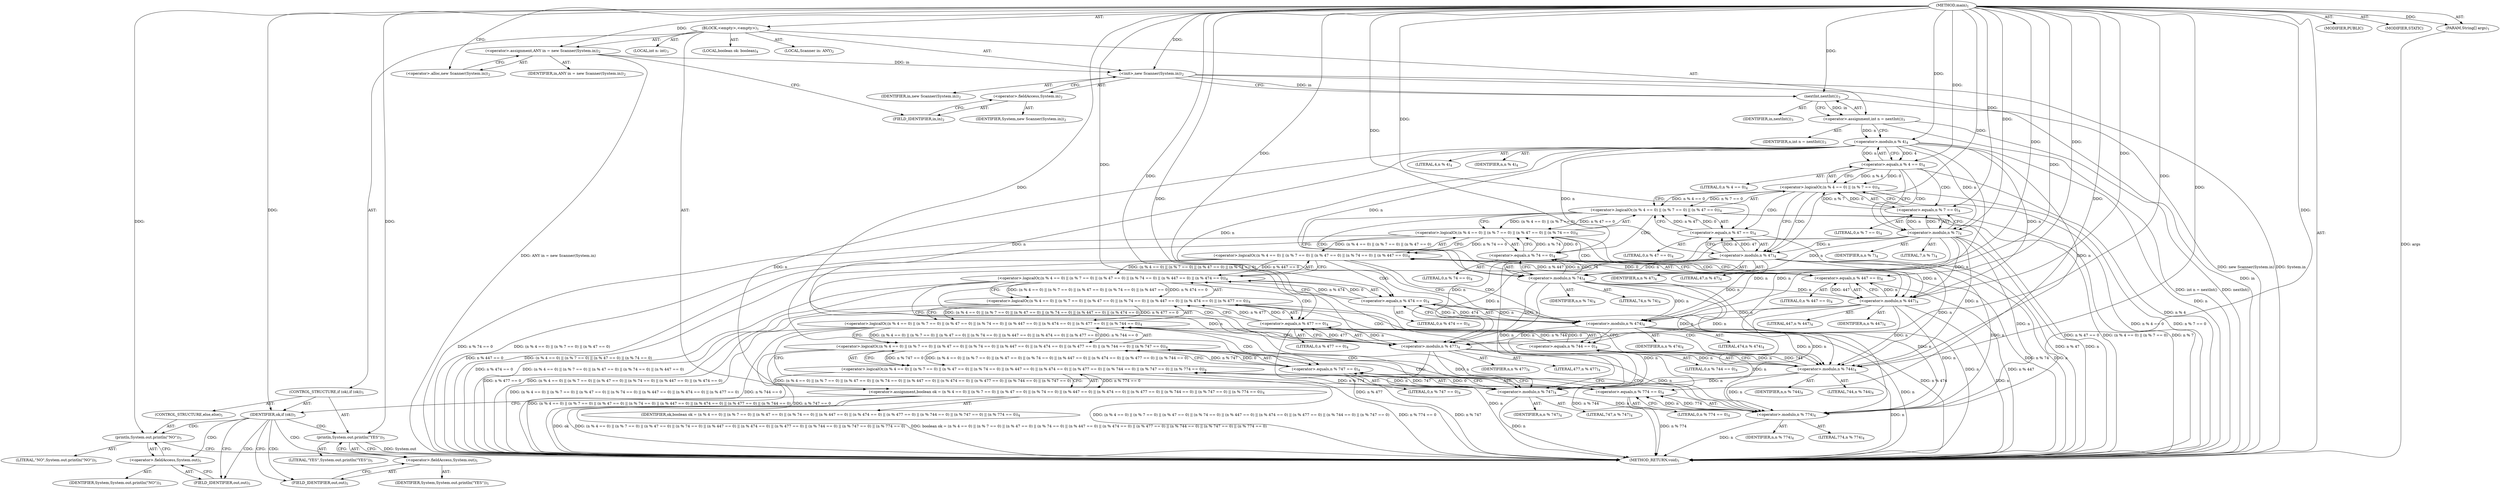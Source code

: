 digraph "main" {  
"19" [label = <(METHOD,main)<SUB>1</SUB>> ]
"20" [label = <(PARAM,String[] args)<SUB>1</SUB>> ]
"21" [label = <(BLOCK,&lt;empty&gt;,&lt;empty&gt;)<SUB>1</SUB>> ]
"4" [label = <(LOCAL,Scanner in: ANY)<SUB>2</SUB>> ]
"22" [label = <(&lt;operator&gt;.assignment,ANY in = new Scanner(System.in))<SUB>2</SUB>> ]
"23" [label = <(IDENTIFIER,in,ANY in = new Scanner(System.in))<SUB>2</SUB>> ]
"24" [label = <(&lt;operator&gt;.alloc,new Scanner(System.in))<SUB>2</SUB>> ]
"25" [label = <(&lt;init&gt;,new Scanner(System.in))<SUB>2</SUB>> ]
"3" [label = <(IDENTIFIER,in,new Scanner(System.in))<SUB>2</SUB>> ]
"26" [label = <(&lt;operator&gt;.fieldAccess,System.in)<SUB>2</SUB>> ]
"27" [label = <(IDENTIFIER,System,new Scanner(System.in))<SUB>2</SUB>> ]
"28" [label = <(FIELD_IDENTIFIER,in,in)<SUB>2</SUB>> ]
"29" [label = <(LOCAL,int n: int)<SUB>3</SUB>> ]
"30" [label = <(&lt;operator&gt;.assignment,int n = nextInt())<SUB>3</SUB>> ]
"31" [label = <(IDENTIFIER,n,int n = nextInt())<SUB>3</SUB>> ]
"32" [label = <(nextInt,nextInt())<SUB>3</SUB>> ]
"33" [label = <(IDENTIFIER,in,nextInt())<SUB>3</SUB>> ]
"34" [label = <(LOCAL,boolean ok: boolean)<SUB>4</SUB>> ]
"35" [label = <(&lt;operator&gt;.assignment,boolean ok = (n % 4 == 0) || (n % 7 == 0) || (n % 47 == 0) || (n % 74 == 0) || (n % 447 == 0) || (n % 474 == 0) || (n % 477 == 0) || (n % 744 == 0) || (n % 747 == 0) || (n % 774 == 0))<SUB>4</SUB>> ]
"36" [label = <(IDENTIFIER,ok,boolean ok = (n % 4 == 0) || (n % 7 == 0) || (n % 47 == 0) || (n % 74 == 0) || (n % 447 == 0) || (n % 474 == 0) || (n % 477 == 0) || (n % 744 == 0) || (n % 747 == 0) || (n % 774 == 0))<SUB>4</SUB>> ]
"37" [label = <(&lt;operator&gt;.logicalOr,(n % 4 == 0) || (n % 7 == 0) || (n % 47 == 0) || (n % 74 == 0) || (n % 447 == 0) || (n % 474 == 0) || (n % 477 == 0) || (n % 744 == 0) || (n % 747 == 0) || (n % 774 == 0))<SUB>4</SUB>> ]
"38" [label = <(&lt;operator&gt;.logicalOr,(n % 4 == 0) || (n % 7 == 0) || (n % 47 == 0) || (n % 74 == 0) || (n % 447 == 0) || (n % 474 == 0) || (n % 477 == 0) || (n % 744 == 0) || (n % 747 == 0))<SUB>4</SUB>> ]
"39" [label = <(&lt;operator&gt;.logicalOr,(n % 4 == 0) || (n % 7 == 0) || (n % 47 == 0) || (n % 74 == 0) || (n % 447 == 0) || (n % 474 == 0) || (n % 477 == 0) || (n % 744 == 0))<SUB>4</SUB>> ]
"40" [label = <(&lt;operator&gt;.logicalOr,(n % 4 == 0) || (n % 7 == 0) || (n % 47 == 0) || (n % 74 == 0) || (n % 447 == 0) || (n % 474 == 0) || (n % 477 == 0))<SUB>4</SUB>> ]
"41" [label = <(&lt;operator&gt;.logicalOr,(n % 4 == 0) || (n % 7 == 0) || (n % 47 == 0) || (n % 74 == 0) || (n % 447 == 0) || (n % 474 == 0))<SUB>4</SUB>> ]
"42" [label = <(&lt;operator&gt;.logicalOr,(n % 4 == 0) || (n % 7 == 0) || (n % 47 == 0) || (n % 74 == 0) || (n % 447 == 0))<SUB>4</SUB>> ]
"43" [label = <(&lt;operator&gt;.logicalOr,(n % 4 == 0) || (n % 7 == 0) || (n % 47 == 0) || (n % 74 == 0))<SUB>4</SUB>> ]
"44" [label = <(&lt;operator&gt;.logicalOr,(n % 4 == 0) || (n % 7 == 0) || (n % 47 == 0))<SUB>4</SUB>> ]
"45" [label = <(&lt;operator&gt;.logicalOr,(n % 4 == 0) || (n % 7 == 0))<SUB>4</SUB>> ]
"46" [label = <(&lt;operator&gt;.equals,n % 4 == 0)<SUB>4</SUB>> ]
"47" [label = <(&lt;operator&gt;.modulo,n % 4)<SUB>4</SUB>> ]
"48" [label = <(IDENTIFIER,n,n % 4)<SUB>4</SUB>> ]
"49" [label = <(LITERAL,4,n % 4)<SUB>4</SUB>> ]
"50" [label = <(LITERAL,0,n % 4 == 0)<SUB>4</SUB>> ]
"51" [label = <(&lt;operator&gt;.equals,n % 7 == 0)<SUB>4</SUB>> ]
"52" [label = <(&lt;operator&gt;.modulo,n % 7)<SUB>4</SUB>> ]
"53" [label = <(IDENTIFIER,n,n % 7)<SUB>4</SUB>> ]
"54" [label = <(LITERAL,7,n % 7)<SUB>4</SUB>> ]
"55" [label = <(LITERAL,0,n % 7 == 0)<SUB>4</SUB>> ]
"56" [label = <(&lt;operator&gt;.equals,n % 47 == 0)<SUB>4</SUB>> ]
"57" [label = <(&lt;operator&gt;.modulo,n % 47)<SUB>4</SUB>> ]
"58" [label = <(IDENTIFIER,n,n % 47)<SUB>4</SUB>> ]
"59" [label = <(LITERAL,47,n % 47)<SUB>4</SUB>> ]
"60" [label = <(LITERAL,0,n % 47 == 0)<SUB>4</SUB>> ]
"61" [label = <(&lt;operator&gt;.equals,n % 74 == 0)<SUB>4</SUB>> ]
"62" [label = <(&lt;operator&gt;.modulo,n % 74)<SUB>4</SUB>> ]
"63" [label = <(IDENTIFIER,n,n % 74)<SUB>4</SUB>> ]
"64" [label = <(LITERAL,74,n % 74)<SUB>4</SUB>> ]
"65" [label = <(LITERAL,0,n % 74 == 0)<SUB>4</SUB>> ]
"66" [label = <(&lt;operator&gt;.equals,n % 447 == 0)<SUB>4</SUB>> ]
"67" [label = <(&lt;operator&gt;.modulo,n % 447)<SUB>4</SUB>> ]
"68" [label = <(IDENTIFIER,n,n % 447)<SUB>4</SUB>> ]
"69" [label = <(LITERAL,447,n % 447)<SUB>4</SUB>> ]
"70" [label = <(LITERAL,0,n % 447 == 0)<SUB>4</SUB>> ]
"71" [label = <(&lt;operator&gt;.equals,n % 474 == 0)<SUB>4</SUB>> ]
"72" [label = <(&lt;operator&gt;.modulo,n % 474)<SUB>4</SUB>> ]
"73" [label = <(IDENTIFIER,n,n % 474)<SUB>4</SUB>> ]
"74" [label = <(LITERAL,474,n % 474)<SUB>4</SUB>> ]
"75" [label = <(LITERAL,0,n % 474 == 0)<SUB>4</SUB>> ]
"76" [label = <(&lt;operator&gt;.equals,n % 477 == 0)<SUB>4</SUB>> ]
"77" [label = <(&lt;operator&gt;.modulo,n % 477)<SUB>4</SUB>> ]
"78" [label = <(IDENTIFIER,n,n % 477)<SUB>4</SUB>> ]
"79" [label = <(LITERAL,477,n % 477)<SUB>4</SUB>> ]
"80" [label = <(LITERAL,0,n % 477 == 0)<SUB>4</SUB>> ]
"81" [label = <(&lt;operator&gt;.equals,n % 744 == 0)<SUB>4</SUB>> ]
"82" [label = <(&lt;operator&gt;.modulo,n % 744)<SUB>4</SUB>> ]
"83" [label = <(IDENTIFIER,n,n % 744)<SUB>4</SUB>> ]
"84" [label = <(LITERAL,744,n % 744)<SUB>4</SUB>> ]
"85" [label = <(LITERAL,0,n % 744 == 0)<SUB>4</SUB>> ]
"86" [label = <(&lt;operator&gt;.equals,n % 747 == 0)<SUB>4</SUB>> ]
"87" [label = <(&lt;operator&gt;.modulo,n % 747)<SUB>4</SUB>> ]
"88" [label = <(IDENTIFIER,n,n % 747)<SUB>4</SUB>> ]
"89" [label = <(LITERAL,747,n % 747)<SUB>4</SUB>> ]
"90" [label = <(LITERAL,0,n % 747 == 0)<SUB>4</SUB>> ]
"91" [label = <(&lt;operator&gt;.equals,n % 774 == 0)<SUB>4</SUB>> ]
"92" [label = <(&lt;operator&gt;.modulo,n % 774)<SUB>4</SUB>> ]
"93" [label = <(IDENTIFIER,n,n % 774)<SUB>4</SUB>> ]
"94" [label = <(LITERAL,774,n % 774)<SUB>4</SUB>> ]
"95" [label = <(LITERAL,0,n % 774 == 0)<SUB>4</SUB>> ]
"96" [label = <(CONTROL_STRUCTURE,if (ok),if (ok))<SUB>5</SUB>> ]
"97" [label = <(IDENTIFIER,ok,if (ok))<SUB>5</SUB>> ]
"98" [label = <(println,System.out.println(&quot;YES&quot;))<SUB>5</SUB>> ]
"99" [label = <(&lt;operator&gt;.fieldAccess,System.out)<SUB>5</SUB>> ]
"100" [label = <(IDENTIFIER,System,System.out.println(&quot;YES&quot;))<SUB>5</SUB>> ]
"101" [label = <(FIELD_IDENTIFIER,out,out)<SUB>5</SUB>> ]
"102" [label = <(LITERAL,&quot;YES&quot;,System.out.println(&quot;YES&quot;))<SUB>5</SUB>> ]
"103" [label = <(CONTROL_STRUCTURE,else,else)<SUB>5</SUB>> ]
"104" [label = <(println,System.out.println(&quot;NO&quot;))<SUB>5</SUB>> ]
"105" [label = <(&lt;operator&gt;.fieldAccess,System.out)<SUB>5</SUB>> ]
"106" [label = <(IDENTIFIER,System,System.out.println(&quot;NO&quot;))<SUB>5</SUB>> ]
"107" [label = <(FIELD_IDENTIFIER,out,out)<SUB>5</SUB>> ]
"108" [label = <(LITERAL,&quot;NO&quot;,System.out.println(&quot;NO&quot;))<SUB>5</SUB>> ]
"109" [label = <(MODIFIER,PUBLIC)> ]
"110" [label = <(MODIFIER,STATIC)> ]
"111" [label = <(METHOD_RETURN,void)<SUB>1</SUB>> ]
  "19" -> "20"  [ label = "AST: "] 
  "19" -> "21"  [ label = "AST: "] 
  "19" -> "109"  [ label = "AST: "] 
  "19" -> "110"  [ label = "AST: "] 
  "19" -> "111"  [ label = "AST: "] 
  "21" -> "4"  [ label = "AST: "] 
  "21" -> "22"  [ label = "AST: "] 
  "21" -> "25"  [ label = "AST: "] 
  "21" -> "29"  [ label = "AST: "] 
  "21" -> "30"  [ label = "AST: "] 
  "21" -> "34"  [ label = "AST: "] 
  "21" -> "35"  [ label = "AST: "] 
  "21" -> "96"  [ label = "AST: "] 
  "22" -> "23"  [ label = "AST: "] 
  "22" -> "24"  [ label = "AST: "] 
  "25" -> "3"  [ label = "AST: "] 
  "25" -> "26"  [ label = "AST: "] 
  "26" -> "27"  [ label = "AST: "] 
  "26" -> "28"  [ label = "AST: "] 
  "30" -> "31"  [ label = "AST: "] 
  "30" -> "32"  [ label = "AST: "] 
  "32" -> "33"  [ label = "AST: "] 
  "35" -> "36"  [ label = "AST: "] 
  "35" -> "37"  [ label = "AST: "] 
  "37" -> "38"  [ label = "AST: "] 
  "37" -> "91"  [ label = "AST: "] 
  "38" -> "39"  [ label = "AST: "] 
  "38" -> "86"  [ label = "AST: "] 
  "39" -> "40"  [ label = "AST: "] 
  "39" -> "81"  [ label = "AST: "] 
  "40" -> "41"  [ label = "AST: "] 
  "40" -> "76"  [ label = "AST: "] 
  "41" -> "42"  [ label = "AST: "] 
  "41" -> "71"  [ label = "AST: "] 
  "42" -> "43"  [ label = "AST: "] 
  "42" -> "66"  [ label = "AST: "] 
  "43" -> "44"  [ label = "AST: "] 
  "43" -> "61"  [ label = "AST: "] 
  "44" -> "45"  [ label = "AST: "] 
  "44" -> "56"  [ label = "AST: "] 
  "45" -> "46"  [ label = "AST: "] 
  "45" -> "51"  [ label = "AST: "] 
  "46" -> "47"  [ label = "AST: "] 
  "46" -> "50"  [ label = "AST: "] 
  "47" -> "48"  [ label = "AST: "] 
  "47" -> "49"  [ label = "AST: "] 
  "51" -> "52"  [ label = "AST: "] 
  "51" -> "55"  [ label = "AST: "] 
  "52" -> "53"  [ label = "AST: "] 
  "52" -> "54"  [ label = "AST: "] 
  "56" -> "57"  [ label = "AST: "] 
  "56" -> "60"  [ label = "AST: "] 
  "57" -> "58"  [ label = "AST: "] 
  "57" -> "59"  [ label = "AST: "] 
  "61" -> "62"  [ label = "AST: "] 
  "61" -> "65"  [ label = "AST: "] 
  "62" -> "63"  [ label = "AST: "] 
  "62" -> "64"  [ label = "AST: "] 
  "66" -> "67"  [ label = "AST: "] 
  "66" -> "70"  [ label = "AST: "] 
  "67" -> "68"  [ label = "AST: "] 
  "67" -> "69"  [ label = "AST: "] 
  "71" -> "72"  [ label = "AST: "] 
  "71" -> "75"  [ label = "AST: "] 
  "72" -> "73"  [ label = "AST: "] 
  "72" -> "74"  [ label = "AST: "] 
  "76" -> "77"  [ label = "AST: "] 
  "76" -> "80"  [ label = "AST: "] 
  "77" -> "78"  [ label = "AST: "] 
  "77" -> "79"  [ label = "AST: "] 
  "81" -> "82"  [ label = "AST: "] 
  "81" -> "85"  [ label = "AST: "] 
  "82" -> "83"  [ label = "AST: "] 
  "82" -> "84"  [ label = "AST: "] 
  "86" -> "87"  [ label = "AST: "] 
  "86" -> "90"  [ label = "AST: "] 
  "87" -> "88"  [ label = "AST: "] 
  "87" -> "89"  [ label = "AST: "] 
  "91" -> "92"  [ label = "AST: "] 
  "91" -> "95"  [ label = "AST: "] 
  "92" -> "93"  [ label = "AST: "] 
  "92" -> "94"  [ label = "AST: "] 
  "96" -> "97"  [ label = "AST: "] 
  "96" -> "98"  [ label = "AST: "] 
  "96" -> "103"  [ label = "AST: "] 
  "98" -> "99"  [ label = "AST: "] 
  "98" -> "102"  [ label = "AST: "] 
  "99" -> "100"  [ label = "AST: "] 
  "99" -> "101"  [ label = "AST: "] 
  "103" -> "104"  [ label = "AST: "] 
  "104" -> "105"  [ label = "AST: "] 
  "104" -> "108"  [ label = "AST: "] 
  "105" -> "106"  [ label = "AST: "] 
  "105" -> "107"  [ label = "AST: "] 
  "22" -> "28"  [ label = "CFG: "] 
  "25" -> "32"  [ label = "CFG: "] 
  "30" -> "47"  [ label = "CFG: "] 
  "35" -> "97"  [ label = "CFG: "] 
  "24" -> "22"  [ label = "CFG: "] 
  "26" -> "25"  [ label = "CFG: "] 
  "32" -> "30"  [ label = "CFG: "] 
  "37" -> "35"  [ label = "CFG: "] 
  "97" -> "101"  [ label = "CFG: "] 
  "97" -> "107"  [ label = "CFG: "] 
  "98" -> "111"  [ label = "CFG: "] 
  "28" -> "26"  [ label = "CFG: "] 
  "38" -> "37"  [ label = "CFG: "] 
  "38" -> "92"  [ label = "CFG: "] 
  "91" -> "37"  [ label = "CFG: "] 
  "99" -> "98"  [ label = "CFG: "] 
  "104" -> "111"  [ label = "CFG: "] 
  "39" -> "38"  [ label = "CFG: "] 
  "39" -> "87"  [ label = "CFG: "] 
  "86" -> "38"  [ label = "CFG: "] 
  "92" -> "91"  [ label = "CFG: "] 
  "101" -> "99"  [ label = "CFG: "] 
  "105" -> "104"  [ label = "CFG: "] 
  "40" -> "39"  [ label = "CFG: "] 
  "40" -> "82"  [ label = "CFG: "] 
  "81" -> "39"  [ label = "CFG: "] 
  "87" -> "86"  [ label = "CFG: "] 
  "107" -> "105"  [ label = "CFG: "] 
  "41" -> "40"  [ label = "CFG: "] 
  "41" -> "77"  [ label = "CFG: "] 
  "76" -> "40"  [ label = "CFG: "] 
  "82" -> "81"  [ label = "CFG: "] 
  "42" -> "41"  [ label = "CFG: "] 
  "42" -> "72"  [ label = "CFG: "] 
  "71" -> "41"  [ label = "CFG: "] 
  "77" -> "76"  [ label = "CFG: "] 
  "43" -> "42"  [ label = "CFG: "] 
  "43" -> "67"  [ label = "CFG: "] 
  "66" -> "42"  [ label = "CFG: "] 
  "72" -> "71"  [ label = "CFG: "] 
  "44" -> "43"  [ label = "CFG: "] 
  "44" -> "62"  [ label = "CFG: "] 
  "61" -> "43"  [ label = "CFG: "] 
  "67" -> "66"  [ label = "CFG: "] 
  "45" -> "44"  [ label = "CFG: "] 
  "45" -> "57"  [ label = "CFG: "] 
  "56" -> "44"  [ label = "CFG: "] 
  "62" -> "61"  [ label = "CFG: "] 
  "46" -> "45"  [ label = "CFG: "] 
  "46" -> "52"  [ label = "CFG: "] 
  "51" -> "45"  [ label = "CFG: "] 
  "57" -> "56"  [ label = "CFG: "] 
  "47" -> "46"  [ label = "CFG: "] 
  "52" -> "51"  [ label = "CFG: "] 
  "19" -> "24"  [ label = "CFG: "] 
  "20" -> "111"  [ label = "DDG: args"] 
  "22" -> "111"  [ label = "DDG: ANY in = new Scanner(System.in)"] 
  "25" -> "111"  [ label = "DDG: System.in"] 
  "25" -> "111"  [ label = "DDG: new Scanner(System.in)"] 
  "32" -> "111"  [ label = "DDG: in"] 
  "30" -> "111"  [ label = "DDG: nextInt()"] 
  "30" -> "111"  [ label = "DDG: int n = nextInt()"] 
  "35" -> "111"  [ label = "DDG: ok"] 
  "47" -> "111"  [ label = "DDG: n"] 
  "46" -> "111"  [ label = "DDG: n % 4"] 
  "45" -> "111"  [ label = "DDG: n % 4 == 0"] 
  "52" -> "111"  [ label = "DDG: n"] 
  "51" -> "111"  [ label = "DDG: n % 7"] 
  "45" -> "111"  [ label = "DDG: n % 7 == 0"] 
  "44" -> "111"  [ label = "DDG: (n % 4 == 0) || (n % 7 == 0)"] 
  "57" -> "111"  [ label = "DDG: n"] 
  "56" -> "111"  [ label = "DDG: n % 47"] 
  "44" -> "111"  [ label = "DDG: n % 47 == 0"] 
  "43" -> "111"  [ label = "DDG: (n % 4 == 0) || (n % 7 == 0) || (n % 47 == 0)"] 
  "62" -> "111"  [ label = "DDG: n"] 
  "61" -> "111"  [ label = "DDG: n % 74"] 
  "43" -> "111"  [ label = "DDG: n % 74 == 0"] 
  "42" -> "111"  [ label = "DDG: (n % 4 == 0) || (n % 7 == 0) || (n % 47 == 0) || (n % 74 == 0)"] 
  "67" -> "111"  [ label = "DDG: n"] 
  "66" -> "111"  [ label = "DDG: n % 447"] 
  "42" -> "111"  [ label = "DDG: n % 447 == 0"] 
  "41" -> "111"  [ label = "DDG: (n % 4 == 0) || (n % 7 == 0) || (n % 47 == 0) || (n % 74 == 0) || (n % 447 == 0)"] 
  "72" -> "111"  [ label = "DDG: n"] 
  "71" -> "111"  [ label = "DDG: n % 474"] 
  "41" -> "111"  [ label = "DDG: n % 474 == 0"] 
  "40" -> "111"  [ label = "DDG: (n % 4 == 0) || (n % 7 == 0) || (n % 47 == 0) || (n % 74 == 0) || (n % 447 == 0) || (n % 474 == 0)"] 
  "77" -> "111"  [ label = "DDG: n"] 
  "76" -> "111"  [ label = "DDG: n % 477"] 
  "40" -> "111"  [ label = "DDG: n % 477 == 0"] 
  "39" -> "111"  [ label = "DDG: (n % 4 == 0) || (n % 7 == 0) || (n % 47 == 0) || (n % 74 == 0) || (n % 447 == 0) || (n % 474 == 0) || (n % 477 == 0)"] 
  "82" -> "111"  [ label = "DDG: n"] 
  "81" -> "111"  [ label = "DDG: n % 744"] 
  "39" -> "111"  [ label = "DDG: n % 744 == 0"] 
  "38" -> "111"  [ label = "DDG: (n % 4 == 0) || (n % 7 == 0) || (n % 47 == 0) || (n % 74 == 0) || (n % 447 == 0) || (n % 474 == 0) || (n % 477 == 0) || (n % 744 == 0)"] 
  "87" -> "111"  [ label = "DDG: n"] 
  "86" -> "111"  [ label = "DDG: n % 747"] 
  "38" -> "111"  [ label = "DDG: n % 747 == 0"] 
  "37" -> "111"  [ label = "DDG: (n % 4 == 0) || (n % 7 == 0) || (n % 47 == 0) || (n % 74 == 0) || (n % 447 == 0) || (n % 474 == 0) || (n % 477 == 0) || (n % 744 == 0) || (n % 747 == 0)"] 
  "92" -> "111"  [ label = "DDG: n"] 
  "91" -> "111"  [ label = "DDG: n % 774"] 
  "37" -> "111"  [ label = "DDG: n % 774 == 0"] 
  "35" -> "111"  [ label = "DDG: (n % 4 == 0) || (n % 7 == 0) || (n % 47 == 0) || (n % 74 == 0) || (n % 447 == 0) || (n % 474 == 0) || (n % 477 == 0) || (n % 744 == 0) || (n % 747 == 0) || (n % 774 == 0)"] 
  "35" -> "111"  [ label = "DDG: boolean ok = (n % 4 == 0) || (n % 7 == 0) || (n % 47 == 0) || (n % 74 == 0) || (n % 447 == 0) || (n % 474 == 0) || (n % 477 == 0) || (n % 744 == 0) || (n % 747 == 0) || (n % 774 == 0)"] 
  "98" -> "111"  [ label = "DDG: System.out"] 
  "19" -> "20"  [ label = "DDG: "] 
  "19" -> "22"  [ label = "DDG: "] 
  "32" -> "30"  [ label = "DDG: in"] 
  "37" -> "35"  [ label = "DDG: (n % 4 == 0) || (n % 7 == 0) || (n % 47 == 0) || (n % 74 == 0) || (n % 447 == 0) || (n % 474 == 0) || (n % 477 == 0) || (n % 744 == 0) || (n % 747 == 0)"] 
  "37" -> "35"  [ label = "DDG: n % 774 == 0"] 
  "22" -> "25"  [ label = "DDG: in"] 
  "19" -> "25"  [ label = "DDG: "] 
  "19" -> "97"  [ label = "DDG: "] 
  "25" -> "32"  [ label = "DDG: in"] 
  "19" -> "32"  [ label = "DDG: "] 
  "38" -> "37"  [ label = "DDG: (n % 4 == 0) || (n % 7 == 0) || (n % 47 == 0) || (n % 74 == 0) || (n % 447 == 0) || (n % 474 == 0) || (n % 477 == 0) || (n % 744 == 0)"] 
  "38" -> "37"  [ label = "DDG: n % 747 == 0"] 
  "91" -> "37"  [ label = "DDG: n % 774"] 
  "91" -> "37"  [ label = "DDG: 0"] 
  "19" -> "98"  [ label = "DDG: "] 
  "39" -> "38"  [ label = "DDG: (n % 4 == 0) || (n % 7 == 0) || (n % 47 == 0) || (n % 74 == 0) || (n % 447 == 0) || (n % 474 == 0) || (n % 477 == 0)"] 
  "39" -> "38"  [ label = "DDG: n % 744 == 0"] 
  "86" -> "38"  [ label = "DDG: n % 747"] 
  "86" -> "38"  [ label = "DDG: 0"] 
  "92" -> "91"  [ label = "DDG: n"] 
  "92" -> "91"  [ label = "DDG: 774"] 
  "19" -> "91"  [ label = "DDG: "] 
  "19" -> "104"  [ label = "DDG: "] 
  "40" -> "39"  [ label = "DDG: (n % 4 == 0) || (n % 7 == 0) || (n % 47 == 0) || (n % 74 == 0) || (n % 447 == 0) || (n % 474 == 0)"] 
  "40" -> "39"  [ label = "DDG: n % 477 == 0"] 
  "81" -> "39"  [ label = "DDG: n % 744"] 
  "81" -> "39"  [ label = "DDG: 0"] 
  "87" -> "86"  [ label = "DDG: n"] 
  "87" -> "86"  [ label = "DDG: 747"] 
  "19" -> "86"  [ label = "DDG: "] 
  "47" -> "92"  [ label = "DDG: n"] 
  "52" -> "92"  [ label = "DDG: n"] 
  "57" -> "92"  [ label = "DDG: n"] 
  "62" -> "92"  [ label = "DDG: n"] 
  "67" -> "92"  [ label = "DDG: n"] 
  "72" -> "92"  [ label = "DDG: n"] 
  "77" -> "92"  [ label = "DDG: n"] 
  "82" -> "92"  [ label = "DDG: n"] 
  "87" -> "92"  [ label = "DDG: n"] 
  "19" -> "92"  [ label = "DDG: "] 
  "41" -> "40"  [ label = "DDG: (n % 4 == 0) || (n % 7 == 0) || (n % 47 == 0) || (n % 74 == 0) || (n % 447 == 0)"] 
  "41" -> "40"  [ label = "DDG: n % 474 == 0"] 
  "76" -> "40"  [ label = "DDG: n % 477"] 
  "76" -> "40"  [ label = "DDG: 0"] 
  "82" -> "81"  [ label = "DDG: n"] 
  "82" -> "81"  [ label = "DDG: 744"] 
  "19" -> "81"  [ label = "DDG: "] 
  "47" -> "87"  [ label = "DDG: n"] 
  "52" -> "87"  [ label = "DDG: n"] 
  "57" -> "87"  [ label = "DDG: n"] 
  "62" -> "87"  [ label = "DDG: n"] 
  "67" -> "87"  [ label = "DDG: n"] 
  "72" -> "87"  [ label = "DDG: n"] 
  "77" -> "87"  [ label = "DDG: n"] 
  "82" -> "87"  [ label = "DDG: n"] 
  "19" -> "87"  [ label = "DDG: "] 
  "42" -> "41"  [ label = "DDG: (n % 4 == 0) || (n % 7 == 0) || (n % 47 == 0) || (n % 74 == 0)"] 
  "42" -> "41"  [ label = "DDG: n % 447 == 0"] 
  "71" -> "41"  [ label = "DDG: n % 474"] 
  "71" -> "41"  [ label = "DDG: 0"] 
  "77" -> "76"  [ label = "DDG: n"] 
  "77" -> "76"  [ label = "DDG: 477"] 
  "19" -> "76"  [ label = "DDG: "] 
  "47" -> "82"  [ label = "DDG: n"] 
  "52" -> "82"  [ label = "DDG: n"] 
  "57" -> "82"  [ label = "DDG: n"] 
  "62" -> "82"  [ label = "DDG: n"] 
  "67" -> "82"  [ label = "DDG: n"] 
  "72" -> "82"  [ label = "DDG: n"] 
  "77" -> "82"  [ label = "DDG: n"] 
  "19" -> "82"  [ label = "DDG: "] 
  "43" -> "42"  [ label = "DDG: (n % 4 == 0) || (n % 7 == 0) || (n % 47 == 0)"] 
  "43" -> "42"  [ label = "DDG: n % 74 == 0"] 
  "66" -> "42"  [ label = "DDG: n % 447"] 
  "66" -> "42"  [ label = "DDG: 0"] 
  "72" -> "71"  [ label = "DDG: n"] 
  "72" -> "71"  [ label = "DDG: 474"] 
  "19" -> "71"  [ label = "DDG: "] 
  "47" -> "77"  [ label = "DDG: n"] 
  "52" -> "77"  [ label = "DDG: n"] 
  "57" -> "77"  [ label = "DDG: n"] 
  "62" -> "77"  [ label = "DDG: n"] 
  "67" -> "77"  [ label = "DDG: n"] 
  "72" -> "77"  [ label = "DDG: n"] 
  "19" -> "77"  [ label = "DDG: "] 
  "44" -> "43"  [ label = "DDG: (n % 4 == 0) || (n % 7 == 0)"] 
  "44" -> "43"  [ label = "DDG: n % 47 == 0"] 
  "61" -> "43"  [ label = "DDG: n % 74"] 
  "61" -> "43"  [ label = "DDG: 0"] 
  "67" -> "66"  [ label = "DDG: n"] 
  "67" -> "66"  [ label = "DDG: 447"] 
  "19" -> "66"  [ label = "DDG: "] 
  "47" -> "72"  [ label = "DDG: n"] 
  "52" -> "72"  [ label = "DDG: n"] 
  "57" -> "72"  [ label = "DDG: n"] 
  "62" -> "72"  [ label = "DDG: n"] 
  "67" -> "72"  [ label = "DDG: n"] 
  "19" -> "72"  [ label = "DDG: "] 
  "45" -> "44"  [ label = "DDG: n % 4 == 0"] 
  "45" -> "44"  [ label = "DDG: n % 7 == 0"] 
  "56" -> "44"  [ label = "DDG: n % 47"] 
  "56" -> "44"  [ label = "DDG: 0"] 
  "62" -> "61"  [ label = "DDG: n"] 
  "62" -> "61"  [ label = "DDG: 74"] 
  "19" -> "61"  [ label = "DDG: "] 
  "47" -> "67"  [ label = "DDG: n"] 
  "52" -> "67"  [ label = "DDG: n"] 
  "57" -> "67"  [ label = "DDG: n"] 
  "62" -> "67"  [ label = "DDG: n"] 
  "19" -> "67"  [ label = "DDG: "] 
  "46" -> "45"  [ label = "DDG: n % 4"] 
  "46" -> "45"  [ label = "DDG: 0"] 
  "51" -> "45"  [ label = "DDG: n % 7"] 
  "51" -> "45"  [ label = "DDG: 0"] 
  "57" -> "56"  [ label = "DDG: n"] 
  "57" -> "56"  [ label = "DDG: 47"] 
  "19" -> "56"  [ label = "DDG: "] 
  "47" -> "62"  [ label = "DDG: n"] 
  "52" -> "62"  [ label = "DDG: n"] 
  "57" -> "62"  [ label = "DDG: n"] 
  "19" -> "62"  [ label = "DDG: "] 
  "47" -> "46"  [ label = "DDG: n"] 
  "47" -> "46"  [ label = "DDG: 4"] 
  "19" -> "46"  [ label = "DDG: "] 
  "52" -> "51"  [ label = "DDG: n"] 
  "52" -> "51"  [ label = "DDG: 7"] 
  "19" -> "51"  [ label = "DDG: "] 
  "47" -> "57"  [ label = "DDG: n"] 
  "52" -> "57"  [ label = "DDG: n"] 
  "19" -> "57"  [ label = "DDG: "] 
  "30" -> "47"  [ label = "DDG: n"] 
  "19" -> "47"  [ label = "DDG: "] 
  "47" -> "52"  [ label = "DDG: n"] 
  "19" -> "52"  [ label = "DDG: "] 
  "97" -> "107"  [ label = "CDG: "] 
  "97" -> "98"  [ label = "CDG: "] 
  "97" -> "99"  [ label = "CDG: "] 
  "97" -> "104"  [ label = "CDG: "] 
  "97" -> "101"  [ label = "CDG: "] 
  "97" -> "105"  [ label = "CDG: "] 
  "38" -> "92"  [ label = "CDG: "] 
  "38" -> "91"  [ label = "CDG: "] 
  "39" -> "87"  [ label = "CDG: "] 
  "39" -> "86"  [ label = "CDG: "] 
  "40" -> "81"  [ label = "CDG: "] 
  "40" -> "82"  [ label = "CDG: "] 
  "41" -> "77"  [ label = "CDG: "] 
  "41" -> "76"  [ label = "CDG: "] 
  "42" -> "72"  [ label = "CDG: "] 
  "42" -> "71"  [ label = "CDG: "] 
  "43" -> "66"  [ label = "CDG: "] 
  "43" -> "67"  [ label = "CDG: "] 
  "44" -> "61"  [ label = "CDG: "] 
  "44" -> "62"  [ label = "CDG: "] 
  "45" -> "57"  [ label = "CDG: "] 
  "45" -> "56"  [ label = "CDG: "] 
  "46" -> "51"  [ label = "CDG: "] 
  "46" -> "52"  [ label = "CDG: "] 
}
